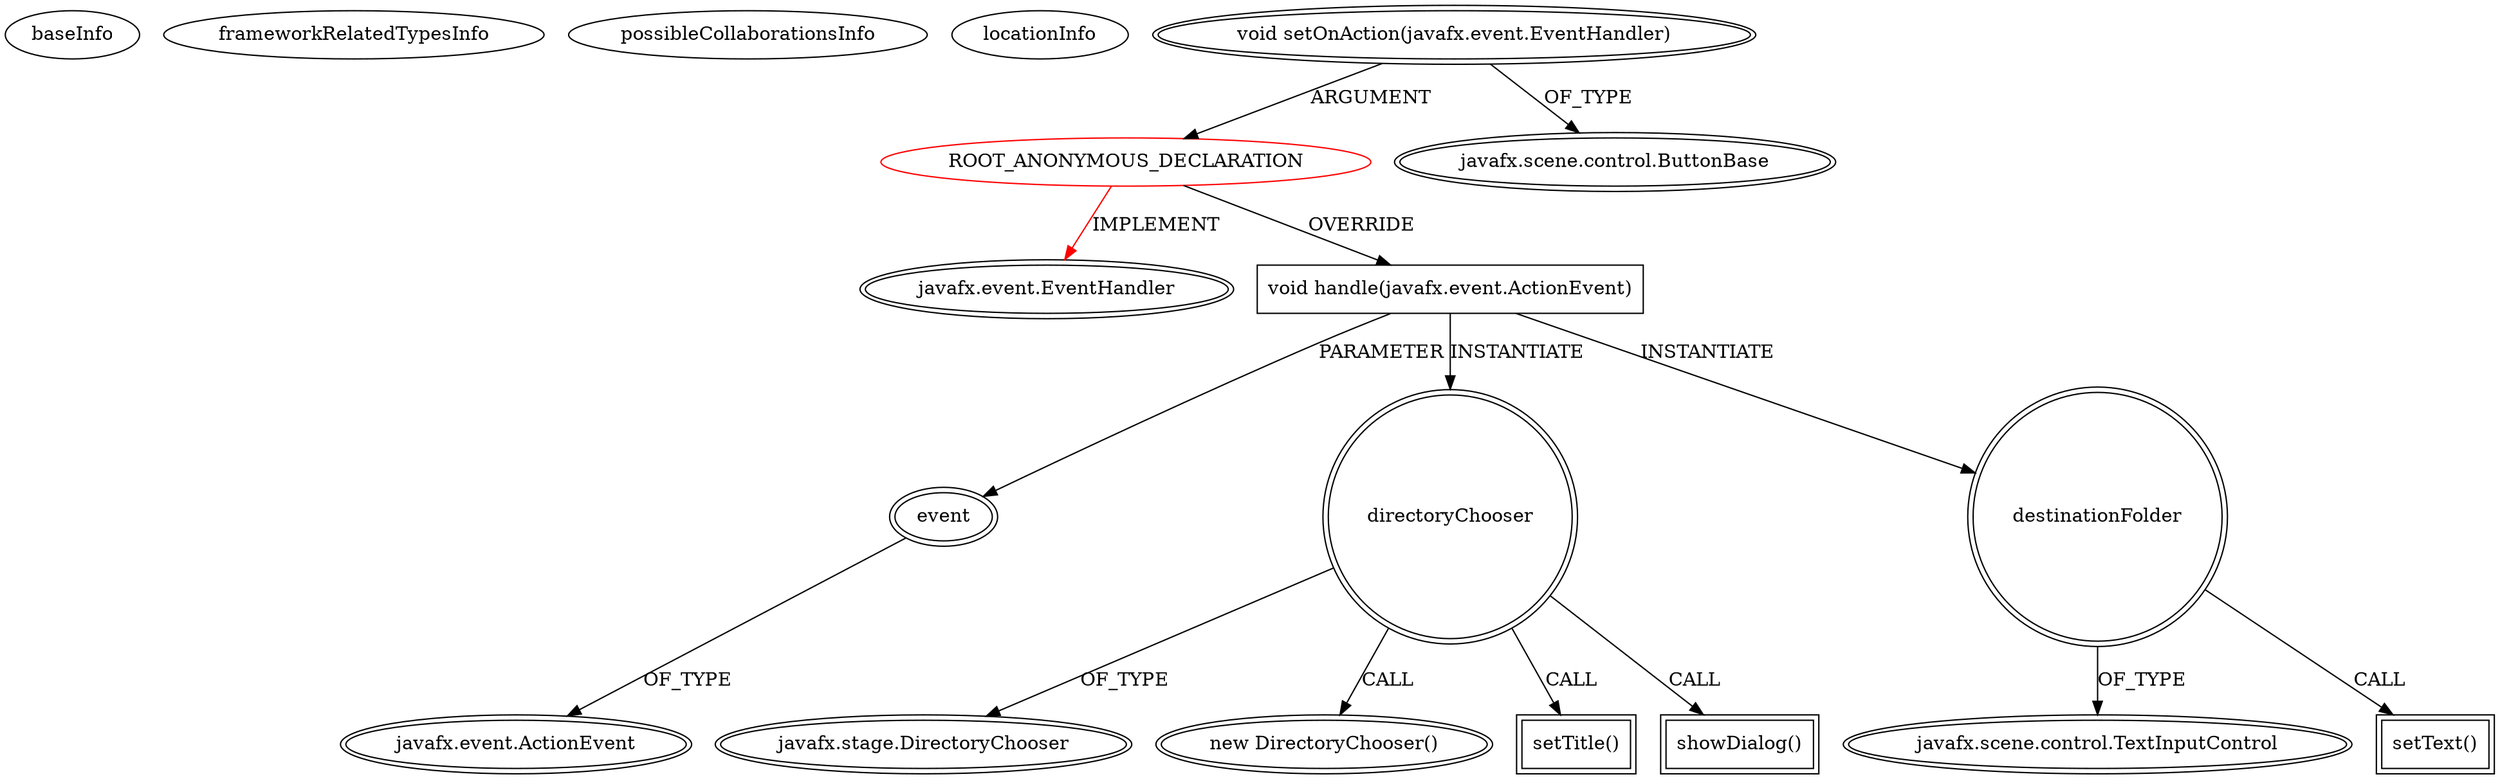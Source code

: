 digraph {
baseInfo[graphId=2516,category="extension_graph",isAnonymous=true,possibleRelation=false]
frameworkRelatedTypesInfo[0="javafx.event.EventHandler"]
possibleCollaborationsInfo[]
locationInfo[projectName="djapal-sfvchecker",filePath="/djapal-sfvchecker/sfvchecker-master/src/gr/djapal/sfv/SFVCheckerApplication.java",contextSignature="void setActions()",graphId="2516"]
0[label="ROOT_ANONYMOUS_DECLARATION",vertexType="ROOT_ANONYMOUS_DECLARATION",isFrameworkType=false,color=red]
1[label="javafx.event.EventHandler",vertexType="FRAMEWORK_INTERFACE_TYPE",isFrameworkType=true,peripheries=2]
2[label="void setOnAction(javafx.event.EventHandler)",vertexType="OUTSIDE_CALL",isFrameworkType=true,peripheries=2]
3[label="javafx.scene.control.ButtonBase",vertexType="FRAMEWORK_CLASS_TYPE",isFrameworkType=true,peripheries=2]
4[label="void handle(javafx.event.ActionEvent)",vertexType="OVERRIDING_METHOD_DECLARATION",isFrameworkType=false,shape=box]
5[label="event",vertexType="PARAMETER_DECLARATION",isFrameworkType=true,peripheries=2]
6[label="javafx.event.ActionEvent",vertexType="FRAMEWORK_CLASS_TYPE",isFrameworkType=true,peripheries=2]
8[label="directoryChooser",vertexType="VARIABLE_EXPRESION",isFrameworkType=true,peripheries=2,shape=circle]
9[label="javafx.stage.DirectoryChooser",vertexType="FRAMEWORK_CLASS_TYPE",isFrameworkType=true,peripheries=2]
7[label="new DirectoryChooser()",vertexType="CONSTRUCTOR_CALL",isFrameworkType=true,peripheries=2]
11[label="setTitle()",vertexType="INSIDE_CALL",isFrameworkType=true,peripheries=2,shape=box]
13[label="showDialog()",vertexType="INSIDE_CALL",isFrameworkType=true,peripheries=2,shape=box]
14[label="destinationFolder",vertexType="VARIABLE_EXPRESION",isFrameworkType=true,peripheries=2,shape=circle]
16[label="javafx.scene.control.TextInputControl",vertexType="FRAMEWORK_CLASS_TYPE",isFrameworkType=true,peripheries=2]
15[label="setText()",vertexType="INSIDE_CALL",isFrameworkType=true,peripheries=2,shape=box]
0->1[label="IMPLEMENT",color=red]
2->0[label="ARGUMENT"]
2->3[label="OF_TYPE"]
0->4[label="OVERRIDE"]
5->6[label="OF_TYPE"]
4->5[label="PARAMETER"]
4->8[label="INSTANTIATE"]
8->9[label="OF_TYPE"]
8->7[label="CALL"]
8->11[label="CALL"]
8->13[label="CALL"]
4->14[label="INSTANTIATE"]
14->16[label="OF_TYPE"]
14->15[label="CALL"]
}
